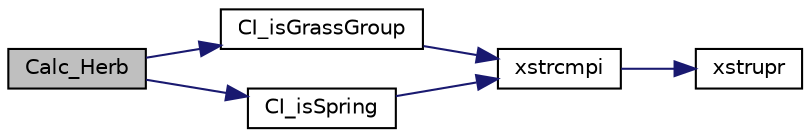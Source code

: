digraph "Calc_Herb"
{
  edge [fontname="Helvetica",fontsize="10",labelfontname="Helvetica",labelfontsize="10"];
  node [fontname="Helvetica",fontsize="10",shape=record];
  rankdir="LR";
  Node1 [label="Calc_Herb",height=0.2,width=0.4,color="black", fillcolor="grey75", style="filled", fontcolor="black"];
  Node1 -> Node2 [color="midnightblue",fontsize="10",style="solid",fontname="Helvetica"];
  Node2 [label="CI_isGrassGroup",height=0.2,width=0.4,color="black", fillcolor="white", style="filled",URL="$fof__ci_8c.html#a1f7b0b30492c6c18d520fb967cd0588d"];
  Node2 -> Node3 [color="midnightblue",fontsize="10",style="solid",fontname="Helvetica"];
  Node3 [label="xstrcmpi",height=0.2,width=0.4,color="black", fillcolor="white", style="filled",URL="$fof__ansi_8h.html#ae4a2af8fafbd412557cbf887bb828c13"];
  Node3 -> Node4 [color="midnightblue",fontsize="10",style="solid",fontname="Helvetica"];
  Node4 [label="xstrupr",height=0.2,width=0.4,color="black", fillcolor="white", style="filled",URL="$fof__unix_8c.html#a597515502edd92634b421f7f86824375"];
  Node1 -> Node5 [color="midnightblue",fontsize="10",style="solid",fontname="Helvetica"];
  Node5 [label="CI_isSpring",height=0.2,width=0.4,color="black", fillcolor="white", style="filled",URL="$fof__ci_8c.html#a32fec1f1a37f4f90491ef631fa5a8725"];
  Node5 -> Node3 [color="midnightblue",fontsize="10",style="solid",fontname="Helvetica"];
}
